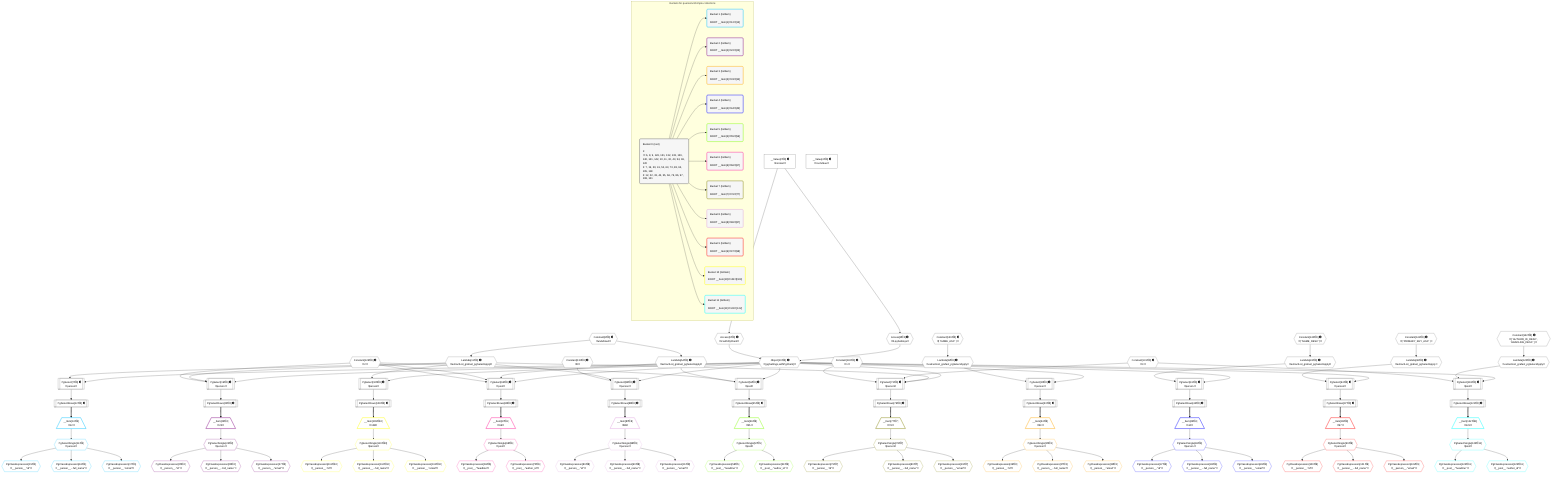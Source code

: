%%{init: {'themeVariables': { 'fontSize': '12px'}}}%%
graph TD
    classDef path fill:#eee,stroke:#000,color:#000
    classDef plan fill:#fff,stroke-width:1px,color:#000
    classDef itemplan fill:#fff,stroke-width:2px,color:#000
    classDef unbatchedplan fill:#dff,stroke-width:1px,color:#000
    classDef sideeffectplan fill:#fcc,stroke-width:2px,color:#000
    classDef bucket fill:#f6f6f6,color:#000,stroke-width:2px,text-align:left


    %% plan dependencies
    PgSelect63[["PgSelect[63∈0] ➊<br />ᐸpostᐳ"]]:::plan
    Object10{{"Object[10∈0] ➊<br />ᐸ{pgSettings,withPgClient}ᐳ"}}:::plan
    Lambda54{{"Lambda[54∈0] ➊<br />ᐸextractList_grafast_pgSelectApplyᐳ"}}:::plan
    Constant126{{"Constant[126∈0] ➊<br />ᐸ2ᐳ"}}:::plan
    Object10 & Lambda54 & Constant126 & Constant126 --> PgSelect63
    PgSelect73[["PgSelect[73∈0] ➊<br />ᐸpersonᐳ"]]:::plan
    Lambda11{{"Lambda[11∈0] ➊<br />ᐸextractList_grafast_pgSelectApplyᐳ"}}:::plan
    Constant131{{"Constant[131∈0] ➊<br />ᐸ3ᐳ"}}:::plan
    Constant132{{"Constant[132∈0] ➊<br />ᐸ1ᐳ"}}:::plan
    Object10 & Lambda11 & Constant131 & Constant132 --> PgSelect73
    PgSelect19[["PgSelect[19∈0] ➊<br />ᐸpersonᐳ"]]:::plan
    Object10 & Lambda11 & Constant126 --> PgSelect19
    PgSelect52[["PgSelect[52∈0] ➊<br />ᐸpostᐳ"]]:::plan
    Object10 & Lambda54 & Constant126 --> PgSelect52
    PgSelect83[["PgSelect[83∈0] ➊<br />ᐸpersonᐳ"]]:::plan
    Constant133{{"Constant[133∈0] ➊<br />ᐸ0ᐳ"}}:::plan
    Object10 & Lambda11 & Constant133 --> PgSelect83
    PgSelect118[["PgSelect[118∈0] ➊<br />ᐸpostᐳ"]]:::plan
    Lambda120{{"Lambda[120∈0] ➊<br />ᐸextractList_grafast_pgSelectApplyᐳ"}}:::plan
    Object10 & Lambda120 & Constant131 --> PgSelect118
    PgSelect7[["PgSelect[7∈0] ➊<br />ᐸpersonᐳ"]]:::plan
    Object10 & Lambda11 --> PgSelect7
    Access8{{"Access[8∈0] ➊<br />ᐸ2.pgSettingsᐳ"}}:::plan
    Access9{{"Access[9∈0] ➊<br />ᐸ2.withPgClientᐳ"}}:::plan
    Access8 & Access9 --> Object10
    PgSelect30[["PgSelect[30∈0] ➊<br />ᐸpersonᐳ"]]:::plan
    Lambda32{{"Lambda[32∈0] ➊<br />ᐸextractList_grafast_pgSelectApplyᐳ"}}:::plan
    Object10 & Lambda32 --> PgSelect30
    PgSelect41[["PgSelect[41∈0] ➊<br />ᐸpersonᐳ"]]:::plan
    Lambda43{{"Lambda[43∈0] ➊<br />ᐸextractList_grafast_pgSelectApplyᐳ"}}:::plan
    Object10 & Lambda43 --> PgSelect41
    PgSelect94[["PgSelect[94∈0] ➊<br />ᐸpersonᐳ"]]:::plan
    Lambda96{{"Lambda[96∈0] ➊<br />ᐸextractList_grafast_pgSelectApplyᐳ"}}:::plan
    Object10 & Lambda96 --> PgSelect94
    PgSelect105[["PgSelect[105∈0] ➊<br />ᐸpersonᐳ"]]:::plan
    Object10 & Lambda11 --> PgSelect105
    __Value2["__Value[2∈0] ➊<br />ᐸcontextᐳ"]:::plan
    __Value2 --> Access8
    __Value2 --> Access9
    Constant6{{"Constant[6∈0] ➊<br />ᐸundefinedᐳ"}}:::plan
    Constant6 --> Lambda11
    PgSelectRows12[["PgSelectRows[12∈0] ➊"]]:::plan
    PgSelect7 --> PgSelectRows12
    PgSelectRows22[["PgSelectRows[22∈0] ➊"]]:::plan
    PgSelect19 --> PgSelectRows22
    Constant139{{"Constant[139∈0] ➊<br />ᐸ[ 'NAME_ASC' ]ᐳ"}}:::plan
    Constant139 --> Lambda32
    PgSelectRows33[["PgSelectRows[33∈0] ➊"]]:::plan
    PgSelect30 --> PgSelectRows33
    Constant140{{"Constant[140∈0] ➊<br />ᐸ[ 'NAME_DESC' ]ᐳ"}}:::plan
    Constant140 --> Lambda43
    PgSelectRows44[["PgSelectRows[44∈0] ➊"]]:::plan
    PgSelect41 --> PgSelectRows44
    Constant6 --> Lambda54
    PgSelectRows55[["PgSelectRows[55∈0] ➊"]]:::plan
    PgSelect52 --> PgSelectRows55
    PgSelectRows66[["PgSelectRows[66∈0] ➊"]]:::plan
    PgSelect63 --> PgSelectRows66
    PgSelectRows76[["PgSelectRows[76∈0] ➊"]]:::plan
    PgSelect73 --> PgSelectRows76
    PgSelectRows86[["PgSelectRows[86∈0] ➊"]]:::plan
    PgSelect83 --> PgSelectRows86
    Constant141{{"Constant[141∈0] ➊<br />ᐸ[ 'PRIMARY_KEY_ASC' ]ᐳ"}}:::plan
    Constant141 --> Lambda96
    PgSelectRows97[["PgSelectRows[97∈0] ➊"]]:::plan
    PgSelect94 --> PgSelectRows97
    PgSelectRows108[["PgSelectRows[108∈0] ➊"]]:::plan
    PgSelect105 --> PgSelectRows108
    Constant142{{"Constant[142∈0] ➊<br />ᐸ[ 'AUTHOR_ID_DESC', 'HEADLINE_DESC' ]ᐳ"}}:::plan
    Constant142 --> Lambda120
    PgSelectRows121[["PgSelectRows[121∈0] ➊"]]:::plan
    PgSelect118 --> PgSelectRows121
    __Value4["__Value[4∈0] ➊<br />ᐸrootValueᐳ"]:::plan
    __Item13[/"__Item[13∈1]<br />ᐸ12ᐳ"\]:::itemplan
    PgSelectRows12 ==> __Item13
    PgSelectSingle14{{"PgSelectSingle[14∈1]<br />ᐸpersonᐳ"}}:::plan
    __Item13 --> PgSelectSingle14
    PgClassExpression15{{"PgClassExpression[15∈1]<br />ᐸ__person__.”id”ᐳ"}}:::plan
    PgSelectSingle14 --> PgClassExpression15
    PgClassExpression16{{"PgClassExpression[16∈1]<br />ᐸ__person__...full_name”ᐳ"}}:::plan
    PgSelectSingle14 --> PgClassExpression16
    PgClassExpression17{{"PgClassExpression[17∈1]<br />ᐸ__person__.”email”ᐳ"}}:::plan
    PgSelectSingle14 --> PgClassExpression17
    __Item23[/"__Item[23∈2]<br />ᐸ22ᐳ"\]:::itemplan
    PgSelectRows22 ==> __Item23
    PgSelectSingle24{{"PgSelectSingle[24∈2]<br />ᐸpersonᐳ"}}:::plan
    __Item23 --> PgSelectSingle24
    PgClassExpression25{{"PgClassExpression[25∈2]<br />ᐸ__person__.”id”ᐳ"}}:::plan
    PgSelectSingle24 --> PgClassExpression25
    PgClassExpression26{{"PgClassExpression[26∈2]<br />ᐸ__person__...full_name”ᐳ"}}:::plan
    PgSelectSingle24 --> PgClassExpression26
    PgClassExpression27{{"PgClassExpression[27∈2]<br />ᐸ__person__.”email”ᐳ"}}:::plan
    PgSelectSingle24 --> PgClassExpression27
    __Item34[/"__Item[34∈3]<br />ᐸ33ᐳ"\]:::itemplan
    PgSelectRows33 ==> __Item34
    PgSelectSingle35{{"PgSelectSingle[35∈3]<br />ᐸpersonᐳ"}}:::plan
    __Item34 --> PgSelectSingle35
    PgClassExpression36{{"PgClassExpression[36∈3]<br />ᐸ__person__.”id”ᐳ"}}:::plan
    PgSelectSingle35 --> PgClassExpression36
    PgClassExpression37{{"PgClassExpression[37∈3]<br />ᐸ__person__...full_name”ᐳ"}}:::plan
    PgSelectSingle35 --> PgClassExpression37
    PgClassExpression38{{"PgClassExpression[38∈3]<br />ᐸ__person__.”email”ᐳ"}}:::plan
    PgSelectSingle35 --> PgClassExpression38
    __Item45[/"__Item[45∈4]<br />ᐸ44ᐳ"\]:::itemplan
    PgSelectRows44 ==> __Item45
    PgSelectSingle46{{"PgSelectSingle[46∈4]<br />ᐸpersonᐳ"}}:::plan
    __Item45 --> PgSelectSingle46
    PgClassExpression47{{"PgClassExpression[47∈4]<br />ᐸ__person__.”id”ᐳ"}}:::plan
    PgSelectSingle46 --> PgClassExpression47
    PgClassExpression48{{"PgClassExpression[48∈4]<br />ᐸ__person__...full_name”ᐳ"}}:::plan
    PgSelectSingle46 --> PgClassExpression48
    PgClassExpression49{{"PgClassExpression[49∈4]<br />ᐸ__person__.”email”ᐳ"}}:::plan
    PgSelectSingle46 --> PgClassExpression49
    __Item56[/"__Item[56∈5]<br />ᐸ55ᐳ"\]:::itemplan
    PgSelectRows55 ==> __Item56
    PgSelectSingle57{{"PgSelectSingle[57∈5]<br />ᐸpostᐳ"}}:::plan
    __Item56 --> PgSelectSingle57
    PgClassExpression58{{"PgClassExpression[58∈5]<br />ᐸ__post__.”headline”ᐳ"}}:::plan
    PgSelectSingle57 --> PgClassExpression58
    PgClassExpression59{{"PgClassExpression[59∈5]<br />ᐸ__post__.”author_id”ᐳ"}}:::plan
    PgSelectSingle57 --> PgClassExpression59
    __Item67[/"__Item[67∈6]<br />ᐸ66ᐳ"\]:::itemplan
    PgSelectRows66 ==> __Item67
    PgSelectSingle68{{"PgSelectSingle[68∈6]<br />ᐸpostᐳ"}}:::plan
    __Item67 --> PgSelectSingle68
    PgClassExpression69{{"PgClassExpression[69∈6]<br />ᐸ__post__.”headline”ᐳ"}}:::plan
    PgSelectSingle68 --> PgClassExpression69
    PgClassExpression70{{"PgClassExpression[70∈6]<br />ᐸ__post__.”author_id”ᐳ"}}:::plan
    PgSelectSingle68 --> PgClassExpression70
    __Item77[/"__Item[77∈7]<br />ᐸ76ᐳ"\]:::itemplan
    PgSelectRows76 ==> __Item77
    PgSelectSingle78{{"PgSelectSingle[78∈7]<br />ᐸpersonᐳ"}}:::plan
    __Item77 --> PgSelectSingle78
    PgClassExpression79{{"PgClassExpression[79∈7]<br />ᐸ__person__.”id”ᐳ"}}:::plan
    PgSelectSingle78 --> PgClassExpression79
    PgClassExpression80{{"PgClassExpression[80∈7]<br />ᐸ__person__...full_name”ᐳ"}}:::plan
    PgSelectSingle78 --> PgClassExpression80
    PgClassExpression81{{"PgClassExpression[81∈7]<br />ᐸ__person__.”email”ᐳ"}}:::plan
    PgSelectSingle78 --> PgClassExpression81
    __Item87[/"__Item[87∈8]<br />ᐸ86ᐳ"\]:::itemplan
    PgSelectRows86 ==> __Item87
    PgSelectSingle88{{"PgSelectSingle[88∈8]<br />ᐸpersonᐳ"}}:::plan
    __Item87 --> PgSelectSingle88
    PgClassExpression89{{"PgClassExpression[89∈8]<br />ᐸ__person__.”id”ᐳ"}}:::plan
    PgSelectSingle88 --> PgClassExpression89
    PgClassExpression90{{"PgClassExpression[90∈8]<br />ᐸ__person__...full_name”ᐳ"}}:::plan
    PgSelectSingle88 --> PgClassExpression90
    PgClassExpression91{{"PgClassExpression[91∈8]<br />ᐸ__person__.”email”ᐳ"}}:::plan
    PgSelectSingle88 --> PgClassExpression91
    __Item98[/"__Item[98∈9]<br />ᐸ97ᐳ"\]:::itemplan
    PgSelectRows97 ==> __Item98
    PgSelectSingle99{{"PgSelectSingle[99∈9]<br />ᐸpersonᐳ"}}:::plan
    __Item98 --> PgSelectSingle99
    PgClassExpression100{{"PgClassExpression[100∈9]<br />ᐸ__person__.”id”ᐳ"}}:::plan
    PgSelectSingle99 --> PgClassExpression100
    PgClassExpression101{{"PgClassExpression[101∈9]<br />ᐸ__person__...full_name”ᐳ"}}:::plan
    PgSelectSingle99 --> PgClassExpression101
    PgClassExpression102{{"PgClassExpression[102∈9]<br />ᐸ__person__.”email”ᐳ"}}:::plan
    PgSelectSingle99 --> PgClassExpression102
    __Item109[/"__Item[109∈10]<br />ᐸ108ᐳ"\]:::itemplan
    PgSelectRows108 ==> __Item109
    PgSelectSingle110{{"PgSelectSingle[110∈10]<br />ᐸpersonᐳ"}}:::plan
    __Item109 --> PgSelectSingle110
    PgClassExpression111{{"PgClassExpression[111∈10]<br />ᐸ__person__.”id”ᐳ"}}:::plan
    PgSelectSingle110 --> PgClassExpression111
    PgClassExpression112{{"PgClassExpression[112∈10]<br />ᐸ__person__...full_name”ᐳ"}}:::plan
    PgSelectSingle110 --> PgClassExpression112
    PgClassExpression113{{"PgClassExpression[113∈10]<br />ᐸ__person__.”email”ᐳ"}}:::plan
    PgSelectSingle110 --> PgClassExpression113
    __Item122[/"__Item[122∈11]<br />ᐸ121ᐳ"\]:::itemplan
    PgSelectRows121 ==> __Item122
    PgSelectSingle123{{"PgSelectSingle[123∈11]<br />ᐸpostᐳ"}}:::plan
    __Item122 --> PgSelectSingle123
    PgClassExpression124{{"PgClassExpression[124∈11]<br />ᐸ__post__.”headline”ᐳ"}}:::plan
    PgSelectSingle123 --> PgClassExpression124
    PgClassExpression125{{"PgClassExpression[125∈11]<br />ᐸ__post__.”author_id”ᐳ"}}:::plan
    PgSelectSingle123 --> PgClassExpression125

    %% define steps

    subgraph "Buckets for queries/v4/simple-collections"
    Bucket0("Bucket 0 (root)<br /><br />1: <br />ᐳ: 6, 8, 9, 126, 131, 132, 133, 139, 140, 141, 142, 10, 11, 32, 43, 54, 96, 120<br />2: 7, 19, 30, 41, 52, 63, 73, 83, 94, 105, 118<br />3: 12, 22, 33, 44, 55, 66, 76, 86, 97, 108, 121"):::bucket
    classDef bucket0 stroke:#696969
    class Bucket0,__Value2,__Value4,Constant6,PgSelect7,Access8,Access9,Object10,Lambda11,PgSelectRows12,PgSelect19,PgSelectRows22,PgSelect30,Lambda32,PgSelectRows33,PgSelect41,Lambda43,PgSelectRows44,PgSelect52,Lambda54,PgSelectRows55,PgSelect63,PgSelectRows66,PgSelect73,PgSelectRows76,PgSelect83,PgSelectRows86,PgSelect94,Lambda96,PgSelectRows97,PgSelect105,PgSelectRows108,PgSelect118,Lambda120,PgSelectRows121,Constant126,Constant131,Constant132,Constant133,Constant139,Constant140,Constant141,Constant142 bucket0
    Bucket1("Bucket 1 (listItem)<br /><br />ROOT __Item{1}ᐸ12ᐳ[13]"):::bucket
    classDef bucket1 stroke:#00bfff
    class Bucket1,__Item13,PgSelectSingle14,PgClassExpression15,PgClassExpression16,PgClassExpression17 bucket1
    Bucket2("Bucket 2 (listItem)<br /><br />ROOT __Item{2}ᐸ22ᐳ[23]"):::bucket
    classDef bucket2 stroke:#7f007f
    class Bucket2,__Item23,PgSelectSingle24,PgClassExpression25,PgClassExpression26,PgClassExpression27 bucket2
    Bucket3("Bucket 3 (listItem)<br /><br />ROOT __Item{3}ᐸ33ᐳ[34]"):::bucket
    classDef bucket3 stroke:#ffa500
    class Bucket3,__Item34,PgSelectSingle35,PgClassExpression36,PgClassExpression37,PgClassExpression38 bucket3
    Bucket4("Bucket 4 (listItem)<br /><br />ROOT __Item{4}ᐸ44ᐳ[45]"):::bucket
    classDef bucket4 stroke:#0000ff
    class Bucket4,__Item45,PgSelectSingle46,PgClassExpression47,PgClassExpression48,PgClassExpression49 bucket4
    Bucket5("Bucket 5 (listItem)<br /><br />ROOT __Item{5}ᐸ55ᐳ[56]"):::bucket
    classDef bucket5 stroke:#7fff00
    class Bucket5,__Item56,PgSelectSingle57,PgClassExpression58,PgClassExpression59 bucket5
    Bucket6("Bucket 6 (listItem)<br /><br />ROOT __Item{6}ᐸ66ᐳ[67]"):::bucket
    classDef bucket6 stroke:#ff1493
    class Bucket6,__Item67,PgSelectSingle68,PgClassExpression69,PgClassExpression70 bucket6
    Bucket7("Bucket 7 (listItem)<br /><br />ROOT __Item{7}ᐸ76ᐳ[77]"):::bucket
    classDef bucket7 stroke:#808000
    class Bucket7,__Item77,PgSelectSingle78,PgClassExpression79,PgClassExpression80,PgClassExpression81 bucket7
    Bucket8("Bucket 8 (listItem)<br /><br />ROOT __Item{8}ᐸ86ᐳ[87]"):::bucket
    classDef bucket8 stroke:#dda0dd
    class Bucket8,__Item87,PgSelectSingle88,PgClassExpression89,PgClassExpression90,PgClassExpression91 bucket8
    Bucket9("Bucket 9 (listItem)<br /><br />ROOT __Item{9}ᐸ97ᐳ[98]"):::bucket
    classDef bucket9 stroke:#ff0000
    class Bucket9,__Item98,PgSelectSingle99,PgClassExpression100,PgClassExpression101,PgClassExpression102 bucket9
    Bucket10("Bucket 10 (listItem)<br /><br />ROOT __Item{10}ᐸ108ᐳ[109]"):::bucket
    classDef bucket10 stroke:#ffff00
    class Bucket10,__Item109,PgSelectSingle110,PgClassExpression111,PgClassExpression112,PgClassExpression113 bucket10
    Bucket11("Bucket 11 (listItem)<br /><br />ROOT __Item{11}ᐸ121ᐳ[122]"):::bucket
    classDef bucket11 stroke:#00ffff
    class Bucket11,__Item122,PgSelectSingle123,PgClassExpression124,PgClassExpression125 bucket11
    Bucket0 --> Bucket1 & Bucket2 & Bucket3 & Bucket4 & Bucket5 & Bucket6 & Bucket7 & Bucket8 & Bucket9 & Bucket10 & Bucket11
    end